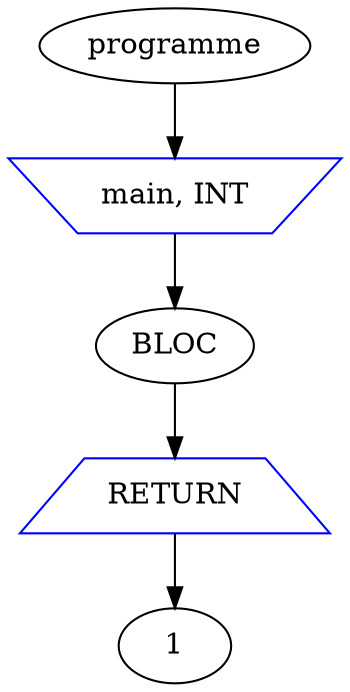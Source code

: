 digraph exempleminiC {
	node_0 [label ="programme"]
	node_1 [label ="main, INT" shape=invtrapezium color=blue]
	node_2 [label ="BLOC"]
	node_3 [label ="RETURN" shape=trapezium color = blue]
	node_4 [label ="1"]
	node_0 -> node_1
	node_1 -> node_2
	node_2 -> node_3
	node_3 -> node_4

}